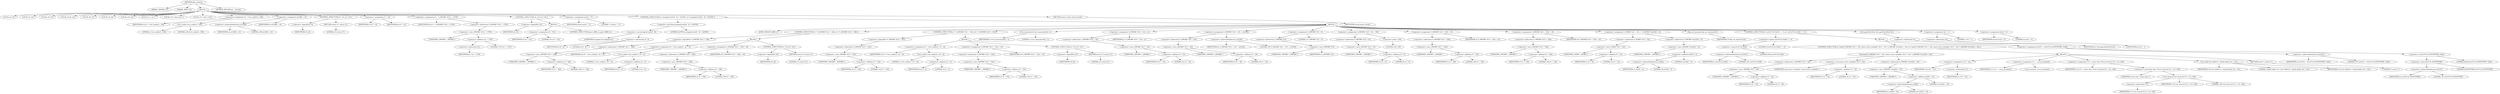 digraph tftp_connect {  
"1000111" [label = "(METHOD,tftp_connect)" ]
"1000112" [label = "(PARAM,_DWORD *a1)" ]
"1000113" [label = "(PARAM,_BYTE *a2)" ]
"1000114" [label = "(BLOCK,,)" ]
"1000115" [label = "(LOCAL,v4: int)" ]
"1000116" [label = "(LOCAL,v5: int)" ]
"1000117" [label = "(LOCAL,v6: int)" ]
"1000118" [label = "(LOCAL,result: int)" ]
"1000119" [label = "(LOCAL,v8: int)" ]
"1000120" [label = "(LOCAL,v9: int)" ]
"1000121" [label = "(LOCAL,v10: int)" ]
"1000122" [label = "(LOCAL,v11: int *)" ]
"1000123" [label = "(LOCAL,v12: const char *)" ]
"1000124" [label = "(LOCAL,v13: char [ 128 ])" ]
"1000125" [label = "(<operator>.assignment,v4 = Curl_ccalloc(1, 336))" ]
"1000126" [label = "(IDENTIFIER,v4,v4 = Curl_ccalloc(1, 336))" ]
"1000127" [label = "(Curl_ccalloc,Curl_ccalloc(1, 336))" ]
"1000128" [label = "(LITERAL,1,Curl_ccalloc(1, 336))" ]
"1000129" [label = "(LITERAL,336,Curl_ccalloc(1, 336))" ]
"1000130" [label = "(<operator>.assignment,a1[188] = v4)" ]
"1000131" [label = "(<operator>.indirectIndexAccess,a1[188])" ]
"1000132" [label = "(IDENTIFIER,a1,a1[188] = v4)" ]
"1000133" [label = "(LITERAL,188,a1[188] = v4)" ]
"1000134" [label = "(IDENTIFIER,v4,a1[188] = v4)" ]
"1000135" [label = "(CONTROL_STRUCTURE,if ( !v4 ),if ( !v4 ))" ]
"1000136" [label = "(<operator>.logicalNot,!v4)" ]
"1000137" [label = "(IDENTIFIER,v4,!v4)" ]
"1000138" [label = "(RETURN,return 27;,return 27;)" ]
"1000139" [label = "(LITERAL,27,return 27;)" ]
"1000140" [label = "(<operator>.assignment,v5 = v4)" ]
"1000141" [label = "(IDENTIFIER,v5,v5 = v4)" ]
"1000142" [label = "(IDENTIFIER,v4,v5 = v4)" ]
"1000143" [label = "(<operator>.assignment,v6 = *(_DWORD *)(*a1 + 1576))" ]
"1000144" [label = "(IDENTIFIER,v6,v6 = *(_DWORD *)(*a1 + 1576))" ]
"1000145" [label = "(<operator>.indirection,*(_DWORD *)(*a1 + 1576))" ]
"1000146" [label = "(<operator>.cast,(_DWORD *)(*a1 + 1576))" ]
"1000147" [label = "(UNKNOWN,_DWORD *,_DWORD *)" ]
"1000148" [label = "(<operator>.addition,*a1 + 1576)" ]
"1000149" [label = "(<operator>.indirection,*a1)" ]
"1000150" [label = "(IDENTIFIER,a1,*a1 + 1576)" ]
"1000151" [label = "(LITERAL,1576,*a1 + 1576)" ]
"1000152" [label = "(CONTROL_STRUCTURE,if ( !v6 ),if ( !v6 ))" ]
"1000153" [label = "(<operator>.logicalNot,!v6)" ]
"1000154" [label = "(IDENTIFIER,v6,!v6)" ]
"1000155" [label = "(BLOCK,,)" ]
"1000156" [label = "(<operator>.assignment,v6 = 512)" ]
"1000157" [label = "(IDENTIFIER,v6,v6 = 512)" ]
"1000158" [label = "(LITERAL,512,v6 = 512)" ]
"1000159" [label = "(CONTROL_STRUCTURE,goto LABEL_6;,goto LABEL_6;)" ]
"1000160" [label = "(<operator>.assignment,result = 71)" ]
"1000161" [label = "(IDENTIFIER,result,result = 71)" ]
"1000162" [label = "(LITERAL,71,result = 71)" ]
"1000163" [label = "(CONTROL_STRUCTURE,if ( (unsigned int)(v6 - 8) < 0xFFB1 ),if ( (unsigned int)(v6 - 8) < 0xFFB1 ))" ]
"1000164" [label = "(<operator>.lessThan,(unsigned int)(v6 - 8) < 0xFFB1)" ]
"1000165" [label = "(<operator>.cast,(unsigned int)(v6 - 8))" ]
"1000166" [label = "(UNKNOWN,unsigned int,unsigned int)" ]
"1000167" [label = "(<operator>.subtraction,v6 - 8)" ]
"1000168" [label = "(IDENTIFIER,v6,v6 - 8)" ]
"1000169" [label = "(LITERAL,8,v6 - 8)" ]
"1000170" [label = "(LITERAL,0xFFB1,(unsigned int)(v6 - 8) < 0xFFB1)" ]
"1000171" [label = "(BLOCK,,)" ]
"1000172" [label = "(JUMP_TARGET,LABEL_6)" ]
"1000173" [label = "(CONTROL_STRUCTURE,if ( !*(_DWORD *)(v5 + 328) ),if ( !*(_DWORD *)(v5 + 328) ))" ]
"1000174" [label = "(<operator>.logicalNot,!*(_DWORD *)(v5 + 328))" ]
"1000175" [label = "(<operator>.indirection,*(_DWORD *)(v5 + 328))" ]
"1000176" [label = "(<operator>.cast,(_DWORD *)(v5 + 328))" ]
"1000177" [label = "(UNKNOWN,_DWORD *,_DWORD *)" ]
"1000178" [label = "(<operator>.addition,v5 + 328)" ]
"1000179" [label = "(IDENTIFIER,v5,v5 + 328)" ]
"1000180" [label = "(LITERAL,328,v5 + 328)" ]
"1000181" [label = "(BLOCK,,)" ]
"1000182" [label = "(<operator>.assignment,v8 = Curl_ccalloc(1, v6 + 4))" ]
"1000183" [label = "(IDENTIFIER,v8,v8 = Curl_ccalloc(1, v6 + 4))" ]
"1000184" [label = "(Curl_ccalloc,Curl_ccalloc(1, v6 + 4))" ]
"1000185" [label = "(LITERAL,1,Curl_ccalloc(1, v6 + 4))" ]
"1000186" [label = "(<operator>.addition,v6 + 4)" ]
"1000187" [label = "(IDENTIFIER,v6,v6 + 4)" ]
"1000188" [label = "(LITERAL,4,v6 + 4)" ]
"1000189" [label = "(<operator>.assignment,*(_DWORD *)(v5 + 328) = v8)" ]
"1000190" [label = "(<operator>.indirection,*(_DWORD *)(v5 + 328))" ]
"1000191" [label = "(<operator>.cast,(_DWORD *)(v5 + 328))" ]
"1000192" [label = "(UNKNOWN,_DWORD *,_DWORD *)" ]
"1000193" [label = "(<operator>.addition,v5 + 328)" ]
"1000194" [label = "(IDENTIFIER,v5,v5 + 328)" ]
"1000195" [label = "(LITERAL,328,v5 + 328)" ]
"1000196" [label = "(IDENTIFIER,v8,*(_DWORD *)(v5 + 328) = v8)" ]
"1000197" [label = "(CONTROL_STRUCTURE,if ( !v8 ),if ( !v8 ))" ]
"1000198" [label = "(<operator>.logicalNot,!v8)" ]
"1000199" [label = "(IDENTIFIER,v8,!v8)" ]
"1000200" [label = "(RETURN,return 27;,return 27;)" ]
"1000201" [label = "(LITERAL,27,return 27;)" ]
"1000202" [label = "(CONTROL_STRUCTURE,if ( !*(_DWORD *)(v5 + 332) ),if ( !*(_DWORD *)(v5 + 332) ))" ]
"1000203" [label = "(<operator>.logicalNot,!*(_DWORD *)(v5 + 332))" ]
"1000204" [label = "(<operator>.indirection,*(_DWORD *)(v5 + 332))" ]
"1000205" [label = "(<operator>.cast,(_DWORD *)(v5 + 332))" ]
"1000206" [label = "(UNKNOWN,_DWORD *,_DWORD *)" ]
"1000207" [label = "(<operator>.addition,v5 + 332)" ]
"1000208" [label = "(IDENTIFIER,v5,v5 + 332)" ]
"1000209" [label = "(LITERAL,332,v5 + 332)" ]
"1000210" [label = "(BLOCK,,)" ]
"1000211" [label = "(<operator>.assignment,v9 = Curl_ccalloc(1, v6 + 4))" ]
"1000212" [label = "(IDENTIFIER,v9,v9 = Curl_ccalloc(1, v6 + 4))" ]
"1000213" [label = "(Curl_ccalloc,Curl_ccalloc(1, v6 + 4))" ]
"1000214" [label = "(LITERAL,1,Curl_ccalloc(1, v6 + 4))" ]
"1000215" [label = "(<operator>.addition,v6 + 4)" ]
"1000216" [label = "(IDENTIFIER,v6,v6 + 4)" ]
"1000217" [label = "(LITERAL,4,v6 + 4)" ]
"1000218" [label = "(<operator>.assignment,*(_DWORD *)(v5 + 332) = v9)" ]
"1000219" [label = "(<operator>.indirection,*(_DWORD *)(v5 + 332))" ]
"1000220" [label = "(<operator>.cast,(_DWORD *)(v5 + 332))" ]
"1000221" [label = "(UNKNOWN,_DWORD *,_DWORD *)" ]
"1000222" [label = "(<operator>.addition,v5 + 332)" ]
"1000223" [label = "(IDENTIFIER,v5,v5 + 332)" ]
"1000224" [label = "(LITERAL,332,v5 + 332)" ]
"1000225" [label = "(IDENTIFIER,v9,*(_DWORD *)(v5 + 332) = v9)" ]
"1000226" [label = "(CONTROL_STRUCTURE,if ( !v9 ),if ( !v9 ))" ]
"1000227" [label = "(<operator>.logicalNot,!v9)" ]
"1000228" [label = "(IDENTIFIER,v9,!v9)" ]
"1000229" [label = "(RETURN,return 27;,return 27;)" ]
"1000230" [label = "(LITERAL,27,return 27;)" ]
"1000231" [label = "(Curl_conncontrol,Curl_conncontrol(a1, 1))" ]
"1000232" [label = "(IDENTIFIER,a1,Curl_conncontrol(a1, 1))" ]
"1000233" [label = "(LITERAL,1,Curl_conncontrol(a1, 1))" ]
"1000234" [label = "(<operator>.assignment,*(_DWORD *)(v5 + 16) = a1)" ]
"1000235" [label = "(<operator>.indirection,*(_DWORD *)(v5 + 16))" ]
"1000236" [label = "(<operator>.cast,(_DWORD *)(v5 + 16))" ]
"1000237" [label = "(UNKNOWN,_DWORD *,_DWORD *)" ]
"1000238" [label = "(<operator>.addition,v5 + 16)" ]
"1000239" [label = "(IDENTIFIER,v5,v5 + 16)" ]
"1000240" [label = "(LITERAL,16,v5 + 16)" ]
"1000241" [label = "(IDENTIFIER,a1,*(_DWORD *)(v5 + 16) = a1)" ]
"1000242" [label = "(<operator>.assignment,*(_DWORD *)(v5 + 20) = a1[105])" ]
"1000243" [label = "(<operator>.indirection,*(_DWORD *)(v5 + 20))" ]
"1000244" [label = "(<operator>.cast,(_DWORD *)(v5 + 20))" ]
"1000245" [label = "(UNKNOWN,_DWORD *,_DWORD *)" ]
"1000246" [label = "(<operator>.addition,v5 + 20)" ]
"1000247" [label = "(IDENTIFIER,v5,v5 + 20)" ]
"1000248" [label = "(LITERAL,20,v5 + 20)" ]
"1000249" [label = "(<operator>.indirectIndexAccess,a1[105])" ]
"1000250" [label = "(IDENTIFIER,a1,*(_DWORD *)(v5 + 20) = a1[105])" ]
"1000251" [label = "(LITERAL,105,*(_DWORD *)(v5 + 20) = a1[105])" ]
"1000252" [label = "(<operator>.assignment,*(_DWORD *)v5 = 0)" ]
"1000253" [label = "(<operator>.indirection,*(_DWORD *)v5)" ]
"1000254" [label = "(<operator>.cast,(_DWORD *)v5)" ]
"1000255" [label = "(UNKNOWN,_DWORD *,_DWORD *)" ]
"1000256" [label = "(IDENTIFIER,v5,(_DWORD *)v5)" ]
"1000257" [label = "(LITERAL,0,*(_DWORD *)v5 = 0)" ]
"1000258" [label = "(<operator>.assignment,*(_DWORD *)(v5 + 8) = -100)" ]
"1000259" [label = "(<operator>.indirection,*(_DWORD *)(v5 + 8))" ]
"1000260" [label = "(<operator>.cast,(_DWORD *)(v5 + 8))" ]
"1000261" [label = "(UNKNOWN,_DWORD *,_DWORD *)" ]
"1000262" [label = "(<operator>.addition,v5 + 8)" ]
"1000263" [label = "(IDENTIFIER,v5,v5 + 8)" ]
"1000264" [label = "(LITERAL,8,v5 + 8)" ]
"1000265" [label = "(<operator>.minus,-100)" ]
"1000266" [label = "(LITERAL,100,-100)" ]
"1000267" [label = "(<operator>.assignment,*(_DWORD *)(v5 + 320) = v6)" ]
"1000268" [label = "(<operator>.indirection,*(_DWORD *)(v5 + 320))" ]
"1000269" [label = "(<operator>.cast,(_DWORD *)(v5 + 320))" ]
"1000270" [label = "(UNKNOWN,_DWORD *,_DWORD *)" ]
"1000271" [label = "(<operator>.addition,v5 + 320)" ]
"1000272" [label = "(IDENTIFIER,v5,v5 + 320)" ]
"1000273" [label = "(LITERAL,320,v5 + 320)" ]
"1000274" [label = "(IDENTIFIER,v6,*(_DWORD *)(v5 + 320) = v6)" ]
"1000275" [label = "(<operator>.assignment,*(_DWORD *)(v5 + 324) = v6)" ]
"1000276" [label = "(<operator>.indirection,*(_DWORD *)(v5 + 324))" ]
"1000277" [label = "(<operator>.cast,(_DWORD *)(v5 + 324))" ]
"1000278" [label = "(UNKNOWN,_DWORD *,_DWORD *)" ]
"1000279" [label = "(<operator>.addition,v5 + 324)" ]
"1000280" [label = "(IDENTIFIER,v5,v5 + 324)" ]
"1000281" [label = "(LITERAL,324,v5 + 324)" ]
"1000282" [label = "(IDENTIFIER,v6,*(_DWORD *)(v5 + 324) = v6)" ]
"1000283" [label = "(<operator>.assignment,*(_WORD *)(v5 + 52) = *(_DWORD *)(a1[20] + 4))" ]
"1000284" [label = "(<operator>.indirection,*(_WORD *)(v5 + 52))" ]
"1000285" [label = "(<operator>.cast,(_WORD *)(v5 + 52))" ]
"1000286" [label = "(UNKNOWN,_WORD *,_WORD *)" ]
"1000287" [label = "(<operator>.addition,v5 + 52)" ]
"1000288" [label = "(IDENTIFIER,v5,v5 + 52)" ]
"1000289" [label = "(LITERAL,52,v5 + 52)" ]
"1000290" [label = "(<operator>.indirection,*(_DWORD *)(a1[20] + 4))" ]
"1000291" [label = "(<operator>.cast,(_DWORD *)(a1[20] + 4))" ]
"1000292" [label = "(UNKNOWN,_DWORD *,_DWORD *)" ]
"1000293" [label = "(<operator>.addition,a1[20] + 4)" ]
"1000294" [label = "(<operator>.indirectIndexAccess,a1[20])" ]
"1000295" [label = "(IDENTIFIER,a1,a1[20] + 4)" ]
"1000296" [label = "(LITERAL,20,a1[20] + 4)" ]
"1000297" [label = "(LITERAL,4,a1[20] + 4)" ]
"1000298" [label = "(tftp_set_timeouts,tftp_set_timeouts(v5))" ]
"1000299" [label = "(IDENTIFIER,v5,tftp_set_timeouts(v5))" ]
"1000300" [label = "(CONTROL_STRUCTURE,if ( (a1[147] & 0x40) == 0 ),if ( (a1[147] & 0x40) == 0 ))" ]
"1000301" [label = "(<operator>.equals,(a1[147] & 0x40) == 0)" ]
"1000302" [label = "(<operator>.and,a1[147] & 0x40)" ]
"1000303" [label = "(<operator>.indirectIndexAccess,a1[147])" ]
"1000304" [label = "(IDENTIFIER,a1,a1[147] & 0x40)" ]
"1000305" [label = "(LITERAL,147,a1[147] & 0x40)" ]
"1000306" [label = "(LITERAL,0x40,a1[147] & 0x40)" ]
"1000307" [label = "(LITERAL,0,(a1[147] & 0x40) == 0)" ]
"1000308" [label = "(BLOCK,,)" ]
"1000309" [label = "(CONTROL_STRUCTURE,if ( bind(*(_DWORD *)(v5 + 20), (const struct sockaddr *)(v5 + 52), *(_DWORD *)(a1[20] + 16)) ),if ( bind(*(_DWORD *)(v5 + 20), (const struct sockaddr *)(v5 + 52), *(_DWORD *)(a1[20] + 16)) ))" ]
"1000310" [label = "(bind,bind(*(_DWORD *)(v5 + 20), (const struct sockaddr *)(v5 + 52), *(_DWORD *)(a1[20] + 16)))" ]
"1000311" [label = "(<operator>.indirection,*(_DWORD *)(v5 + 20))" ]
"1000312" [label = "(<operator>.cast,(_DWORD *)(v5 + 20))" ]
"1000313" [label = "(UNKNOWN,_DWORD *,_DWORD *)" ]
"1000314" [label = "(<operator>.addition,v5 + 20)" ]
"1000315" [label = "(IDENTIFIER,v5,v5 + 20)" ]
"1000316" [label = "(LITERAL,20,v5 + 20)" ]
"1000317" [label = "(<operator>.cast,(const struct sockaddr *)(v5 + 52))" ]
"1000318" [label = "(UNKNOWN,const struct sockaddr *,const struct sockaddr *)" ]
"1000319" [label = "(<operator>.addition,v5 + 52)" ]
"1000320" [label = "(IDENTIFIER,v5,v5 + 52)" ]
"1000321" [label = "(LITERAL,52,v5 + 52)" ]
"1000322" [label = "(<operator>.indirection,*(_DWORD *)(a1[20] + 16))" ]
"1000323" [label = "(<operator>.cast,(_DWORD *)(a1[20] + 16))" ]
"1000324" [label = "(UNKNOWN,_DWORD *,_DWORD *)" ]
"1000325" [label = "(<operator>.addition,a1[20] + 16)" ]
"1000326" [label = "(<operator>.indirectIndexAccess,a1[20])" ]
"1000327" [label = "(IDENTIFIER,a1,a1[20] + 16)" ]
"1000328" [label = "(LITERAL,20,a1[20] + 16)" ]
"1000329" [label = "(LITERAL,16,a1[20] + 16)" ]
"1000330" [label = "(BLOCK,,)" ]
"1000331" [label = "(<operator>.assignment,v10 = *a1)" ]
"1000332" [label = "(IDENTIFIER,v10,v10 = *a1)" ]
"1000333" [label = "(<operator>.indirection,*a1)" ]
"1000334" [label = "(IDENTIFIER,a1,v10 = *a1)" ]
"1000335" [label = "(<operator>.assignment,v11 = _errno_location())" ]
"1000336" [label = "(IDENTIFIER,v11,v11 = _errno_location())" ]
"1000337" [label = "(_errno_location,_errno_location())" ]
"1000338" [label = "(<operator>.assignment,v12 = (const char *)Curl_strerror(*v11, v13, 128))" ]
"1000339" [label = "(IDENTIFIER,v12,v12 = (const char *)Curl_strerror(*v11, v13, 128))" ]
"1000340" [label = "(<operator>.cast,(const char *)Curl_strerror(*v11, v13, 128))" ]
"1000341" [label = "(UNKNOWN,const char *,const char *)" ]
"1000342" [label = "(Curl_strerror,Curl_strerror(*v11, v13, 128))" ]
"1000343" [label = "(<operator>.indirection,*v11)" ]
"1000344" [label = "(IDENTIFIER,v11,Curl_strerror(*v11, v13, 128))" ]
"1000345" [label = "(IDENTIFIER,v13,Curl_strerror(*v11, v13, 128))" ]
"1000346" [label = "(LITERAL,128,Curl_strerror(*v11, v13, 128))" ]
"1000347" [label = "(Curl_failf,Curl_failf(v10, \"bind() failed; %s\", v12))" ]
"1000348" [label = "(IDENTIFIER,v10,Curl_failf(v10, \"bind() failed; %s\", v12))" ]
"1000349" [label = "(LITERAL,\"bind() failed; %s\",Curl_failf(v10, \"bind() failed; %s\", v12))" ]
"1000350" [label = "(IDENTIFIER,v12,Curl_failf(v10, \"bind() failed; %s\", v12))" ]
"1000351" [label = "(RETURN,return 7;,return 7;)" ]
"1000352" [label = "(LITERAL,7,return 7;)" ]
"1000353" [label = "(<operator>.assignment,a1[147] = a1[147] & 0xFFFFFFBF | 0x40)" ]
"1000354" [label = "(<operator>.indirectIndexAccess,a1[147])" ]
"1000355" [label = "(IDENTIFIER,a1,a1[147] = a1[147] & 0xFFFFFFBF | 0x40)" ]
"1000356" [label = "(LITERAL,147,a1[147] = a1[147] & 0xFFFFFFBF | 0x40)" ]
"1000357" [label = "(<operator>.or,a1[147] & 0xFFFFFFBF | 0x40)" ]
"1000358" [label = "(<operator>.and,a1[147] & 0xFFFFFFBF)" ]
"1000359" [label = "(<operator>.indirectIndexAccess,a1[147])" ]
"1000360" [label = "(IDENTIFIER,a1,a1[147] & 0xFFFFFFBF)" ]
"1000361" [label = "(LITERAL,147,a1[147] & 0xFFFFFFBF)" ]
"1000362" [label = "(LITERAL,0xFFFFFFBF,a1[147] & 0xFFFFFFBF)" ]
"1000363" [label = "(LITERAL,0x40,a1[147] & 0xFFFFFFBF | 0x40)" ]
"1000364" [label = "(Curl_pgrsStartNow,Curl_pgrsStartNow(*a1))" ]
"1000365" [label = "(<operator>.indirection,*a1)" ]
"1000366" [label = "(IDENTIFIER,a1,Curl_pgrsStartNow(*a1))" ]
"1000367" [label = "(<operator>.assignment,*a2 = 1)" ]
"1000368" [label = "(<operator>.indirection,*a2)" ]
"1000369" [label = "(IDENTIFIER,a2,*a2 = 1)" ]
"1000370" [label = "(LITERAL,1,*a2 = 1)" ]
"1000371" [label = "(<operator>.assignment,result = 0)" ]
"1000372" [label = "(IDENTIFIER,result,result = 0)" ]
"1000373" [label = "(LITERAL,0,result = 0)" ]
"1000374" [label = "(RETURN,return result;,return result;)" ]
"1000375" [label = "(IDENTIFIER,result,return result;)" ]
"1000376" [label = "(METHOD_RETURN,int __fastcall)" ]
  "1000111" -> "1000112" 
  "1000111" -> "1000113" 
  "1000111" -> "1000114" 
  "1000111" -> "1000376" 
  "1000114" -> "1000115" 
  "1000114" -> "1000116" 
  "1000114" -> "1000117" 
  "1000114" -> "1000118" 
  "1000114" -> "1000119" 
  "1000114" -> "1000120" 
  "1000114" -> "1000121" 
  "1000114" -> "1000122" 
  "1000114" -> "1000123" 
  "1000114" -> "1000124" 
  "1000114" -> "1000125" 
  "1000114" -> "1000130" 
  "1000114" -> "1000135" 
  "1000114" -> "1000140" 
  "1000114" -> "1000143" 
  "1000114" -> "1000152" 
  "1000114" -> "1000160" 
  "1000114" -> "1000163" 
  "1000114" -> "1000374" 
  "1000125" -> "1000126" 
  "1000125" -> "1000127" 
  "1000127" -> "1000128" 
  "1000127" -> "1000129" 
  "1000130" -> "1000131" 
  "1000130" -> "1000134" 
  "1000131" -> "1000132" 
  "1000131" -> "1000133" 
  "1000135" -> "1000136" 
  "1000135" -> "1000138" 
  "1000136" -> "1000137" 
  "1000138" -> "1000139" 
  "1000140" -> "1000141" 
  "1000140" -> "1000142" 
  "1000143" -> "1000144" 
  "1000143" -> "1000145" 
  "1000145" -> "1000146" 
  "1000146" -> "1000147" 
  "1000146" -> "1000148" 
  "1000148" -> "1000149" 
  "1000148" -> "1000151" 
  "1000149" -> "1000150" 
  "1000152" -> "1000153" 
  "1000152" -> "1000155" 
  "1000153" -> "1000154" 
  "1000155" -> "1000156" 
  "1000155" -> "1000159" 
  "1000156" -> "1000157" 
  "1000156" -> "1000158" 
  "1000160" -> "1000161" 
  "1000160" -> "1000162" 
  "1000163" -> "1000164" 
  "1000163" -> "1000171" 
  "1000164" -> "1000165" 
  "1000164" -> "1000170" 
  "1000165" -> "1000166" 
  "1000165" -> "1000167" 
  "1000167" -> "1000168" 
  "1000167" -> "1000169" 
  "1000171" -> "1000172" 
  "1000171" -> "1000173" 
  "1000171" -> "1000202" 
  "1000171" -> "1000231" 
  "1000171" -> "1000234" 
  "1000171" -> "1000242" 
  "1000171" -> "1000252" 
  "1000171" -> "1000258" 
  "1000171" -> "1000267" 
  "1000171" -> "1000275" 
  "1000171" -> "1000283" 
  "1000171" -> "1000298" 
  "1000171" -> "1000300" 
  "1000171" -> "1000364" 
  "1000171" -> "1000367" 
  "1000171" -> "1000371" 
  "1000173" -> "1000174" 
  "1000173" -> "1000181" 
  "1000174" -> "1000175" 
  "1000175" -> "1000176" 
  "1000176" -> "1000177" 
  "1000176" -> "1000178" 
  "1000178" -> "1000179" 
  "1000178" -> "1000180" 
  "1000181" -> "1000182" 
  "1000181" -> "1000189" 
  "1000181" -> "1000197" 
  "1000182" -> "1000183" 
  "1000182" -> "1000184" 
  "1000184" -> "1000185" 
  "1000184" -> "1000186" 
  "1000186" -> "1000187" 
  "1000186" -> "1000188" 
  "1000189" -> "1000190" 
  "1000189" -> "1000196" 
  "1000190" -> "1000191" 
  "1000191" -> "1000192" 
  "1000191" -> "1000193" 
  "1000193" -> "1000194" 
  "1000193" -> "1000195" 
  "1000197" -> "1000198" 
  "1000197" -> "1000200" 
  "1000198" -> "1000199" 
  "1000200" -> "1000201" 
  "1000202" -> "1000203" 
  "1000202" -> "1000210" 
  "1000203" -> "1000204" 
  "1000204" -> "1000205" 
  "1000205" -> "1000206" 
  "1000205" -> "1000207" 
  "1000207" -> "1000208" 
  "1000207" -> "1000209" 
  "1000210" -> "1000211" 
  "1000210" -> "1000218" 
  "1000210" -> "1000226" 
  "1000211" -> "1000212" 
  "1000211" -> "1000213" 
  "1000213" -> "1000214" 
  "1000213" -> "1000215" 
  "1000215" -> "1000216" 
  "1000215" -> "1000217" 
  "1000218" -> "1000219" 
  "1000218" -> "1000225" 
  "1000219" -> "1000220" 
  "1000220" -> "1000221" 
  "1000220" -> "1000222" 
  "1000222" -> "1000223" 
  "1000222" -> "1000224" 
  "1000226" -> "1000227" 
  "1000226" -> "1000229" 
  "1000227" -> "1000228" 
  "1000229" -> "1000230" 
  "1000231" -> "1000232" 
  "1000231" -> "1000233" 
  "1000234" -> "1000235" 
  "1000234" -> "1000241" 
  "1000235" -> "1000236" 
  "1000236" -> "1000237" 
  "1000236" -> "1000238" 
  "1000238" -> "1000239" 
  "1000238" -> "1000240" 
  "1000242" -> "1000243" 
  "1000242" -> "1000249" 
  "1000243" -> "1000244" 
  "1000244" -> "1000245" 
  "1000244" -> "1000246" 
  "1000246" -> "1000247" 
  "1000246" -> "1000248" 
  "1000249" -> "1000250" 
  "1000249" -> "1000251" 
  "1000252" -> "1000253" 
  "1000252" -> "1000257" 
  "1000253" -> "1000254" 
  "1000254" -> "1000255" 
  "1000254" -> "1000256" 
  "1000258" -> "1000259" 
  "1000258" -> "1000265" 
  "1000259" -> "1000260" 
  "1000260" -> "1000261" 
  "1000260" -> "1000262" 
  "1000262" -> "1000263" 
  "1000262" -> "1000264" 
  "1000265" -> "1000266" 
  "1000267" -> "1000268" 
  "1000267" -> "1000274" 
  "1000268" -> "1000269" 
  "1000269" -> "1000270" 
  "1000269" -> "1000271" 
  "1000271" -> "1000272" 
  "1000271" -> "1000273" 
  "1000275" -> "1000276" 
  "1000275" -> "1000282" 
  "1000276" -> "1000277" 
  "1000277" -> "1000278" 
  "1000277" -> "1000279" 
  "1000279" -> "1000280" 
  "1000279" -> "1000281" 
  "1000283" -> "1000284" 
  "1000283" -> "1000290" 
  "1000284" -> "1000285" 
  "1000285" -> "1000286" 
  "1000285" -> "1000287" 
  "1000287" -> "1000288" 
  "1000287" -> "1000289" 
  "1000290" -> "1000291" 
  "1000291" -> "1000292" 
  "1000291" -> "1000293" 
  "1000293" -> "1000294" 
  "1000293" -> "1000297" 
  "1000294" -> "1000295" 
  "1000294" -> "1000296" 
  "1000298" -> "1000299" 
  "1000300" -> "1000301" 
  "1000300" -> "1000308" 
  "1000301" -> "1000302" 
  "1000301" -> "1000307" 
  "1000302" -> "1000303" 
  "1000302" -> "1000306" 
  "1000303" -> "1000304" 
  "1000303" -> "1000305" 
  "1000308" -> "1000309" 
  "1000308" -> "1000353" 
  "1000309" -> "1000310" 
  "1000309" -> "1000330" 
  "1000310" -> "1000311" 
  "1000310" -> "1000317" 
  "1000310" -> "1000322" 
  "1000311" -> "1000312" 
  "1000312" -> "1000313" 
  "1000312" -> "1000314" 
  "1000314" -> "1000315" 
  "1000314" -> "1000316" 
  "1000317" -> "1000318" 
  "1000317" -> "1000319" 
  "1000319" -> "1000320" 
  "1000319" -> "1000321" 
  "1000322" -> "1000323" 
  "1000323" -> "1000324" 
  "1000323" -> "1000325" 
  "1000325" -> "1000326" 
  "1000325" -> "1000329" 
  "1000326" -> "1000327" 
  "1000326" -> "1000328" 
  "1000330" -> "1000331" 
  "1000330" -> "1000335" 
  "1000330" -> "1000338" 
  "1000330" -> "1000347" 
  "1000330" -> "1000351" 
  "1000331" -> "1000332" 
  "1000331" -> "1000333" 
  "1000333" -> "1000334" 
  "1000335" -> "1000336" 
  "1000335" -> "1000337" 
  "1000338" -> "1000339" 
  "1000338" -> "1000340" 
  "1000340" -> "1000341" 
  "1000340" -> "1000342" 
  "1000342" -> "1000343" 
  "1000342" -> "1000345" 
  "1000342" -> "1000346" 
  "1000343" -> "1000344" 
  "1000347" -> "1000348" 
  "1000347" -> "1000349" 
  "1000347" -> "1000350" 
  "1000351" -> "1000352" 
  "1000353" -> "1000354" 
  "1000353" -> "1000357" 
  "1000354" -> "1000355" 
  "1000354" -> "1000356" 
  "1000357" -> "1000358" 
  "1000357" -> "1000363" 
  "1000358" -> "1000359" 
  "1000358" -> "1000362" 
  "1000359" -> "1000360" 
  "1000359" -> "1000361" 
  "1000364" -> "1000365" 
  "1000365" -> "1000366" 
  "1000367" -> "1000368" 
  "1000367" -> "1000370" 
  "1000368" -> "1000369" 
  "1000371" -> "1000372" 
  "1000371" -> "1000373" 
  "1000374" -> "1000375" 
}
